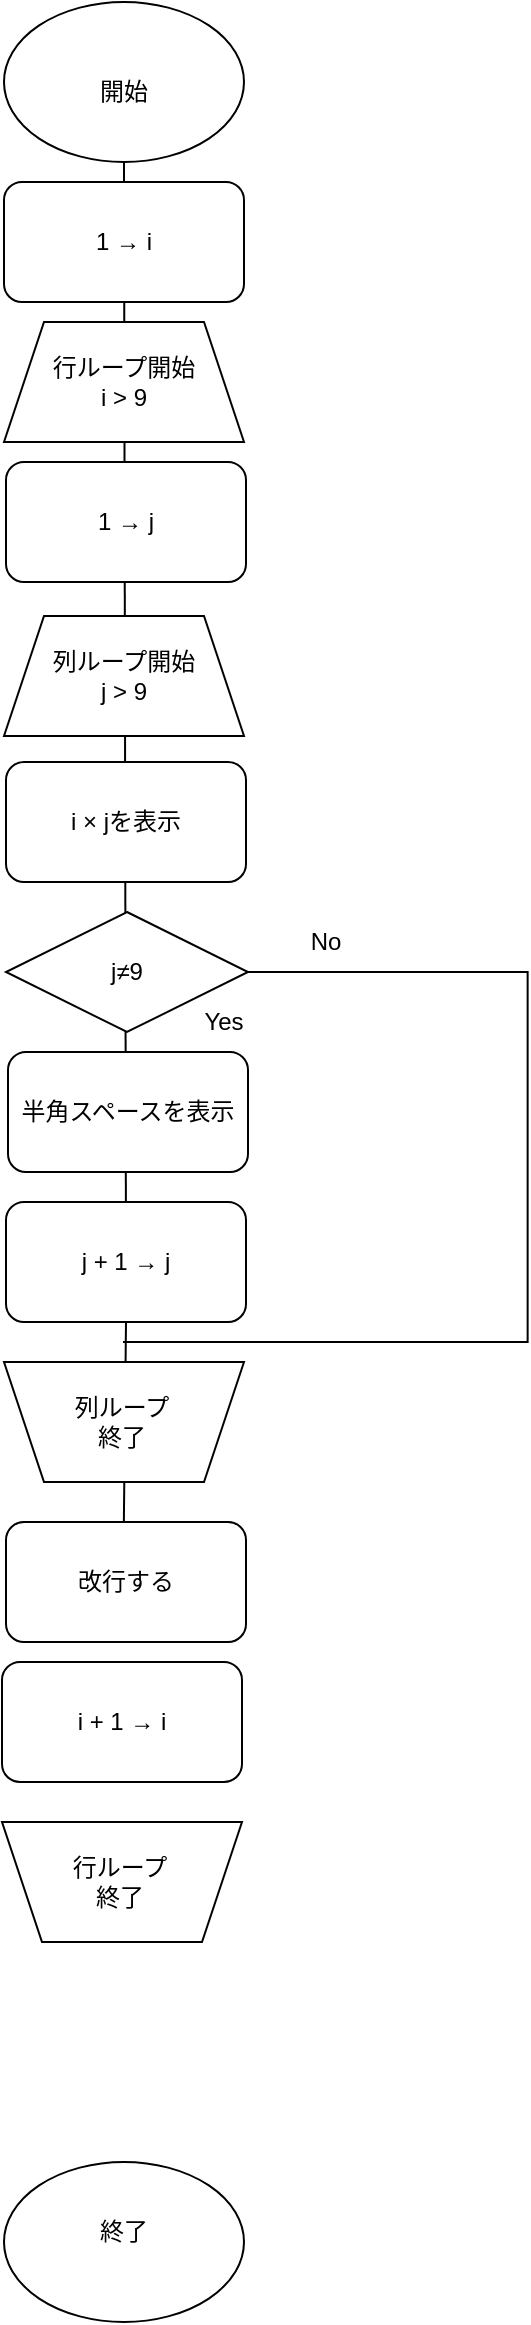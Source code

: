 <mxfile>
    <diagram id="XH0Vy2zy-eVzDtVqT014" name="ページ1">
        <mxGraphModel dx="601" dy="1788" grid="1" gridSize="10" guides="1" tooltips="1" connect="1" arrows="1" fold="1" page="1" pageScale="1" pageWidth="827" pageHeight="1169" math="0" shadow="0">
            <root>
                <mxCell id="0"/>
                <mxCell id="1" parent="0"/>
                <mxCell id="83" value="" style="endArrow=none;html=1;entryX=0.5;entryY=1;entryDx=0;entryDy=0;" edge="1" parent="1" target="82">
                    <mxGeometry width="50" height="50" relative="1" as="geometry">
                        <mxPoint x="269.82" y="-389.841" as="sourcePoint"/>
                        <mxPoint x="270" y="-1080" as="targetPoint"/>
                    </mxGeometry>
                </mxCell>
                <mxCell id="74" value="" style="shape=partialRectangle;whiteSpace=wrap;html=1;bottom=1;right=1;left=1;top=0;fillColor=none;routingCenterX=-0.5;rotation=-90;" parent="1" vertex="1">
                    <mxGeometry x="278.41" y="-683.41" width="185" height="201.82" as="geometry"/>
                </mxCell>
                <mxCell id="18" value="" style="endArrow=none;html=1;entryX=0.5;entryY=1;entryDx=0;entryDy=0;" parent="1" source="82" edge="1">
                    <mxGeometry width="50" height="50" relative="1" as="geometry">
                        <mxPoint x="270" y="-440" as="sourcePoint"/>
                        <mxPoint x="270" y="-1080" as="targetPoint"/>
                    </mxGeometry>
                </mxCell>
                <mxCell id="30" value="" style="group" parent="1" vertex="1" connectable="0">
                    <mxGeometry x="210" y="-180" width="120" height="100" as="geometry"/>
                </mxCell>
                <mxCell id="13" value="" style="ellipse;whiteSpace=wrap;html=1;" parent="30" vertex="1">
                    <mxGeometry y="100" width="120" height="80" as="geometry"/>
                </mxCell>
                <mxCell id="15" value="終了" style="text;html=1;align=center;verticalAlign=middle;whiteSpace=wrap;rounded=0;" parent="30" vertex="1">
                    <mxGeometry x="30" y="120" width="60" height="30" as="geometry"/>
                </mxCell>
                <mxCell id="3" value="行ループ開始&lt;div&gt;i &amp;gt; 9&lt;/div&gt;" style="shape=trapezoid;perimeter=trapezoidPerimeter;whiteSpace=wrap;html=1;fixedSize=1;" parent="1" vertex="1">
                    <mxGeometry x="210" y="-1000" width="120" height="60" as="geometry"/>
                </mxCell>
                <mxCell id="11" value="" style="ellipse;whiteSpace=wrap;html=1;" parent="1" vertex="1">
                    <mxGeometry x="210" y="-1160" width="120" height="80" as="geometry"/>
                </mxCell>
                <mxCell id="14" value="開始" style="text;html=1;align=center;verticalAlign=middle;whiteSpace=wrap;rounded=0;" parent="1" vertex="1">
                    <mxGeometry x="240" y="-1130" width="60" height="30" as="geometry"/>
                </mxCell>
                <mxCell id="56" value="i + 1 → i" style="rounded=1;whiteSpace=wrap;html=1;" parent="1" vertex="1">
                    <mxGeometry x="209" y="-330" width="120" height="60" as="geometry"/>
                </mxCell>
                <mxCell id="59" value="" style="group" parent="1" vertex="1" connectable="0">
                    <mxGeometry x="209" y="-250" width="120" height="60" as="geometry"/>
                </mxCell>
                <mxCell id="54" value="" style="shape=trapezoid;perimeter=trapezoidPerimeter;whiteSpace=wrap;html=1;fixedSize=1;rotation=-180;" parent="59" vertex="1">
                    <mxGeometry width="120" height="60" as="geometry"/>
                </mxCell>
                <mxCell id="55" value="行ループ&lt;div&gt;終了&lt;/div&gt;" style="text;html=1;align=center;verticalAlign=middle;whiteSpace=wrap;rounded=0;" parent="59" vertex="1">
                    <mxGeometry x="29" y="15" width="60" height="30" as="geometry"/>
                </mxCell>
                <mxCell id="65" value="1 → i" style="rounded=1;whiteSpace=wrap;html=1;" parent="1" vertex="1">
                    <mxGeometry x="210" y="-1070" width="120" height="60" as="geometry"/>
                </mxCell>
                <mxCell id="73" value="j≠9" style="rhombus;whiteSpace=wrap;html=1;" parent="1" vertex="1">
                    <mxGeometry x="211" y="-705" width="121" height="60" as="geometry"/>
                </mxCell>
                <mxCell id="75" value="No" style="text;html=1;align=center;verticalAlign=middle;whiteSpace=wrap;rounded=0;" parent="1" vertex="1">
                    <mxGeometry x="341" y="-705" width="60" height="30" as="geometry"/>
                </mxCell>
                <mxCell id="76" value="Yes" style="text;html=1;align=center;verticalAlign=middle;whiteSpace=wrap;rounded=0;" parent="1" vertex="1">
                    <mxGeometry x="290" y="-665" width="60" height="30" as="geometry"/>
                </mxCell>
                <mxCell id="77" value="&lt;span style=&quot;color: rgb(0, 0, 0);&quot;&gt;半角スペースを表示&lt;/span&gt;" style="rounded=1;whiteSpace=wrap;html=1;" parent="1" vertex="1">
                    <mxGeometry x="212" y="-635" width="120" height="60" as="geometry"/>
                </mxCell>
                <mxCell id="78" value="改行する" style="rounded=1;whiteSpace=wrap;html=1;" parent="1" vertex="1">
                    <mxGeometry x="211.0" y="-400" width="120" height="60" as="geometry"/>
                </mxCell>
                <mxCell id="79" value="i × jを表示" style="rounded=1;whiteSpace=wrap;html=1;" vertex="1" parent="1">
                    <mxGeometry x="211" y="-780" width="120" height="60" as="geometry"/>
                </mxCell>
                <mxCell id="80" value="列ループ開始&lt;div&gt;j &amp;gt; 9&lt;/div&gt;" style="shape=trapezoid;perimeter=trapezoidPerimeter;whiteSpace=wrap;html=1;fixedSize=1;" vertex="1" parent="1">
                    <mxGeometry x="210" y="-853" width="120" height="60" as="geometry"/>
                </mxCell>
                <mxCell id="81" value="1 → j" style="rounded=1;whiteSpace=wrap;html=1;" vertex="1" parent="1">
                    <mxGeometry x="211" y="-930" width="120" height="60" as="geometry"/>
                </mxCell>
                <mxCell id="82" value="j + 1 → j" style="rounded=1;whiteSpace=wrap;html=1;" vertex="1" parent="1">
                    <mxGeometry x="211" y="-560" width="120" height="60" as="geometry"/>
                </mxCell>
                <mxCell id="92" value="" style="group" vertex="1" connectable="0" parent="1">
                    <mxGeometry x="210" y="-480" width="120" height="60" as="geometry"/>
                </mxCell>
                <mxCell id="89" value="" style="shape=trapezoid;perimeter=trapezoidPerimeter;whiteSpace=wrap;html=1;fixedSize=1;rotation=-180;" vertex="1" parent="92">
                    <mxGeometry width="120" height="60" as="geometry"/>
                </mxCell>
                <mxCell id="90" value="列ループ&lt;div&gt;終了&lt;/div&gt;" style="text;html=1;align=center;verticalAlign=middle;whiteSpace=wrap;rounded=0;" vertex="1" parent="92">
                    <mxGeometry x="29" y="15" width="60" height="30" as="geometry"/>
                </mxCell>
            </root>
        </mxGraphModel>
    </diagram>
</mxfile>